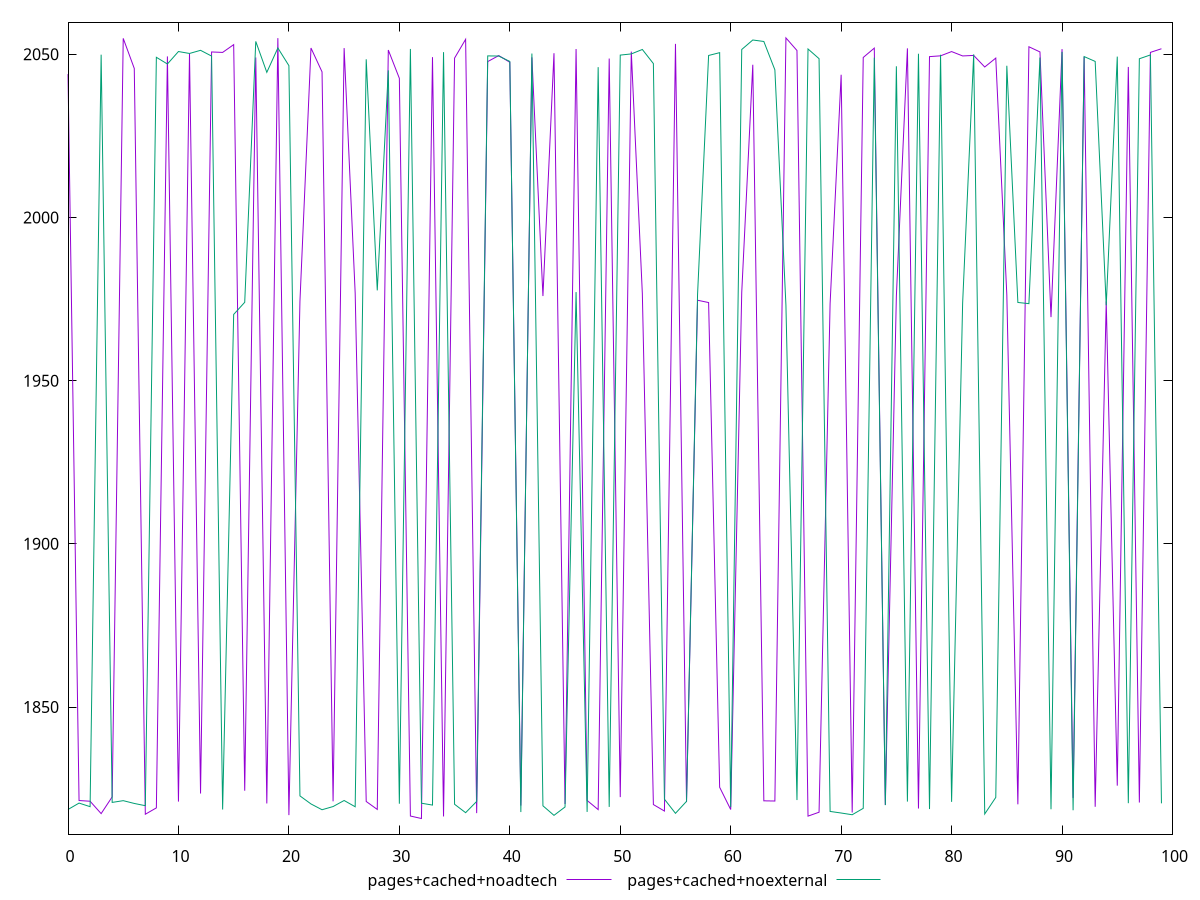 reset
set terminal svg size 640, 500 enhanced background rgb 'white'
set output "report_00007_2020-12-11T15:55:29.892Z/first-cpu-idle/comparison/line/4_vs_5.svg"

$pagesCachedNoadtech <<EOF
0 2043.9419500000004
1 1821.3698
2 1821.1518
3 1817.3622000000003
4 1822.4845999999998
5 2054.86945
6 2045.6554999999998
7 1817.1689999999999
8 1819.1131999999998
9 2049.3331500000004
10 1821.0408000000004
11 2050.1835
12 1823.5234
13 2050.7028
14 2050.5652
15 2052.9452
16 1824.3698
17 2049.0195999999996
18 1820.4665999999997
19 2054.9394
20 1816.8900999999998
21 1974.3387999999998
22 2051.91345
23 2044.59955
24 1821.1183999999998
25 2051.8925
26 1976.8339000000003
27 1821.0764
28 1818.6442000000006
29 2051.2968499999997
30 2042.6281999999999
31 1816.6218
32 1815.857
33 2049.1142
34 1816.4973999999997
35 2048.8214000000003
36 2054.5781
37 1817.5154
38 2047.75715
39 2049.59375
40 2047.5476999999998
41 1819.8089999999997
42 2049.0571500000005
43 1975.9296999999997
44 2050.3208
45 1820.2986
46 2051.609
47 1821.3898
48 1818.5938
49 2048.69065
50 1822.4114
51 2050.80595
52 1976.6855
53 1820.1362
54 1818.1468000000004
55 2053.1765000000005
56 1820.8984
57 1974.64
58 1973.9307
59 1825.4321999999997
60 1818.6126
61 1977.035
62 2046.784
63 1821.2778000000003
64 1821.2168
65 2055.00835
66 2051.149
67 1816.5915999999997
68 1817.7876000000003
69 1973.6056
70 2043.71475
71 1817.6853999999998
72 2049.01715
73 2051.8791
74 1820.0284000000001
75 1975.9665
76 2051.8097500000003
77 1818.9114000000002
78 2049.27755
79 2049.5170499999995
80 2050.82195
81 2049.4836999999998
82 2049.6412
83 2046.0961999999995
84 2048.8229
85 1976.2801999999997
86 1820.2071999999998
87 2052.29325
88 2050.71205
89 1969.4754999999996
90 2051.59
91 1822.1562
92 2049.22255
93 1819.4438
94 1974.2732999999994
95 1825.9324000000001
96 2046.1211999999996
97 1820.7462
98 2050.5744000000004
99 2051.6859499999996
EOF

$pagesCachedNoexternal <<EOF
0 1818.6208000000001
1 1820.5836
2 1819.4886000000001
3 2049.8641000000002
4 1820.7918
5 1821.3276
6 1820.4751999999999
7 1819.7817999999997
8 2049.0672500000005
9 2047.0157
10 2050.8352999999997
11 2050.2412999999997
12 2051.2077000000004
13 2049.4438999999998
14 1818.6114000000002
15 1970.2986999999998
16 1974.0080000000005
17 2053.93825
18 2044.4576999999997
19 2051.9208
20 2046.5107
21 1822.7896
22 1820.3200000000006
23 1818.5479999999995
24 1819.5254000000004
25 1821.3782000000006
26 1819.4595
27 2048.4577999999997
28 1977.6609999999998
29 2045.0670000000002
30 1820.3914
31 2051.61925
32 1820.5446000000002
33 1819.9735
34 2050.65725
35 1820.2203999999997
36 1817.6484
37 1821.0886
38 2049.4967
39 2049.4523
40 2047.7938999999997
41 1817.8392
42 2050.21315
43 1819.7536000000002
44 1816.8288000000002
45 1819.3917999999996
46 1977.1313999999998
47 1817.88
48 2046.0524999999998
49 1819.4184
50 2049.74485
51 2050.1032
52 2051.46625
53 2047.14455
54 1821.7772000000004
55 1817.4503999999997
56 1821.1131999999998
57 1976.4382999999998
58 2049.6272000000004
59 2050.4871000000003
60 1819.3754000000004
61 2051.4632
62 2054.36825
63 2053.91455
64 2045.219
65 1973.1163999999999
66 1821.5118000000002
67 2051.6186500000003
68 2048.64865
69 1818.0268
70 1817.5444
71 1817.0124
72 1818.9758000000002
73 2048.9556000000002
74 1819.9666
75 2046.3090000000002
76 1821.0452
77 2050.1539
78 1818.7626
79 2049.8484000000003
80 1820.9610999999998
81 1973.8080999999997
82 2049.9626499999995
83 1817.2496
84 1822.3196000000003
85 2046.47645
86 1973.9585
87 1973.5949999999998
88 2048.99395
89 1818.6936
90 2050.72535
91 1818.3901999999998
92 2049.289
93 2047.8011000000001
94 1973.0890999999997
95 2049.2850499999995
96 1820.554
97 2048.62125
98 2049.7903
99 1820.5032
EOF

set key outside below
set yrange [1811.073973:2059.791377]

plot \
  $pagesCachedNoadtech title "pages+cached+noadtech" with line, \
  $pagesCachedNoexternal title "pages+cached+noexternal" with line, \


reset